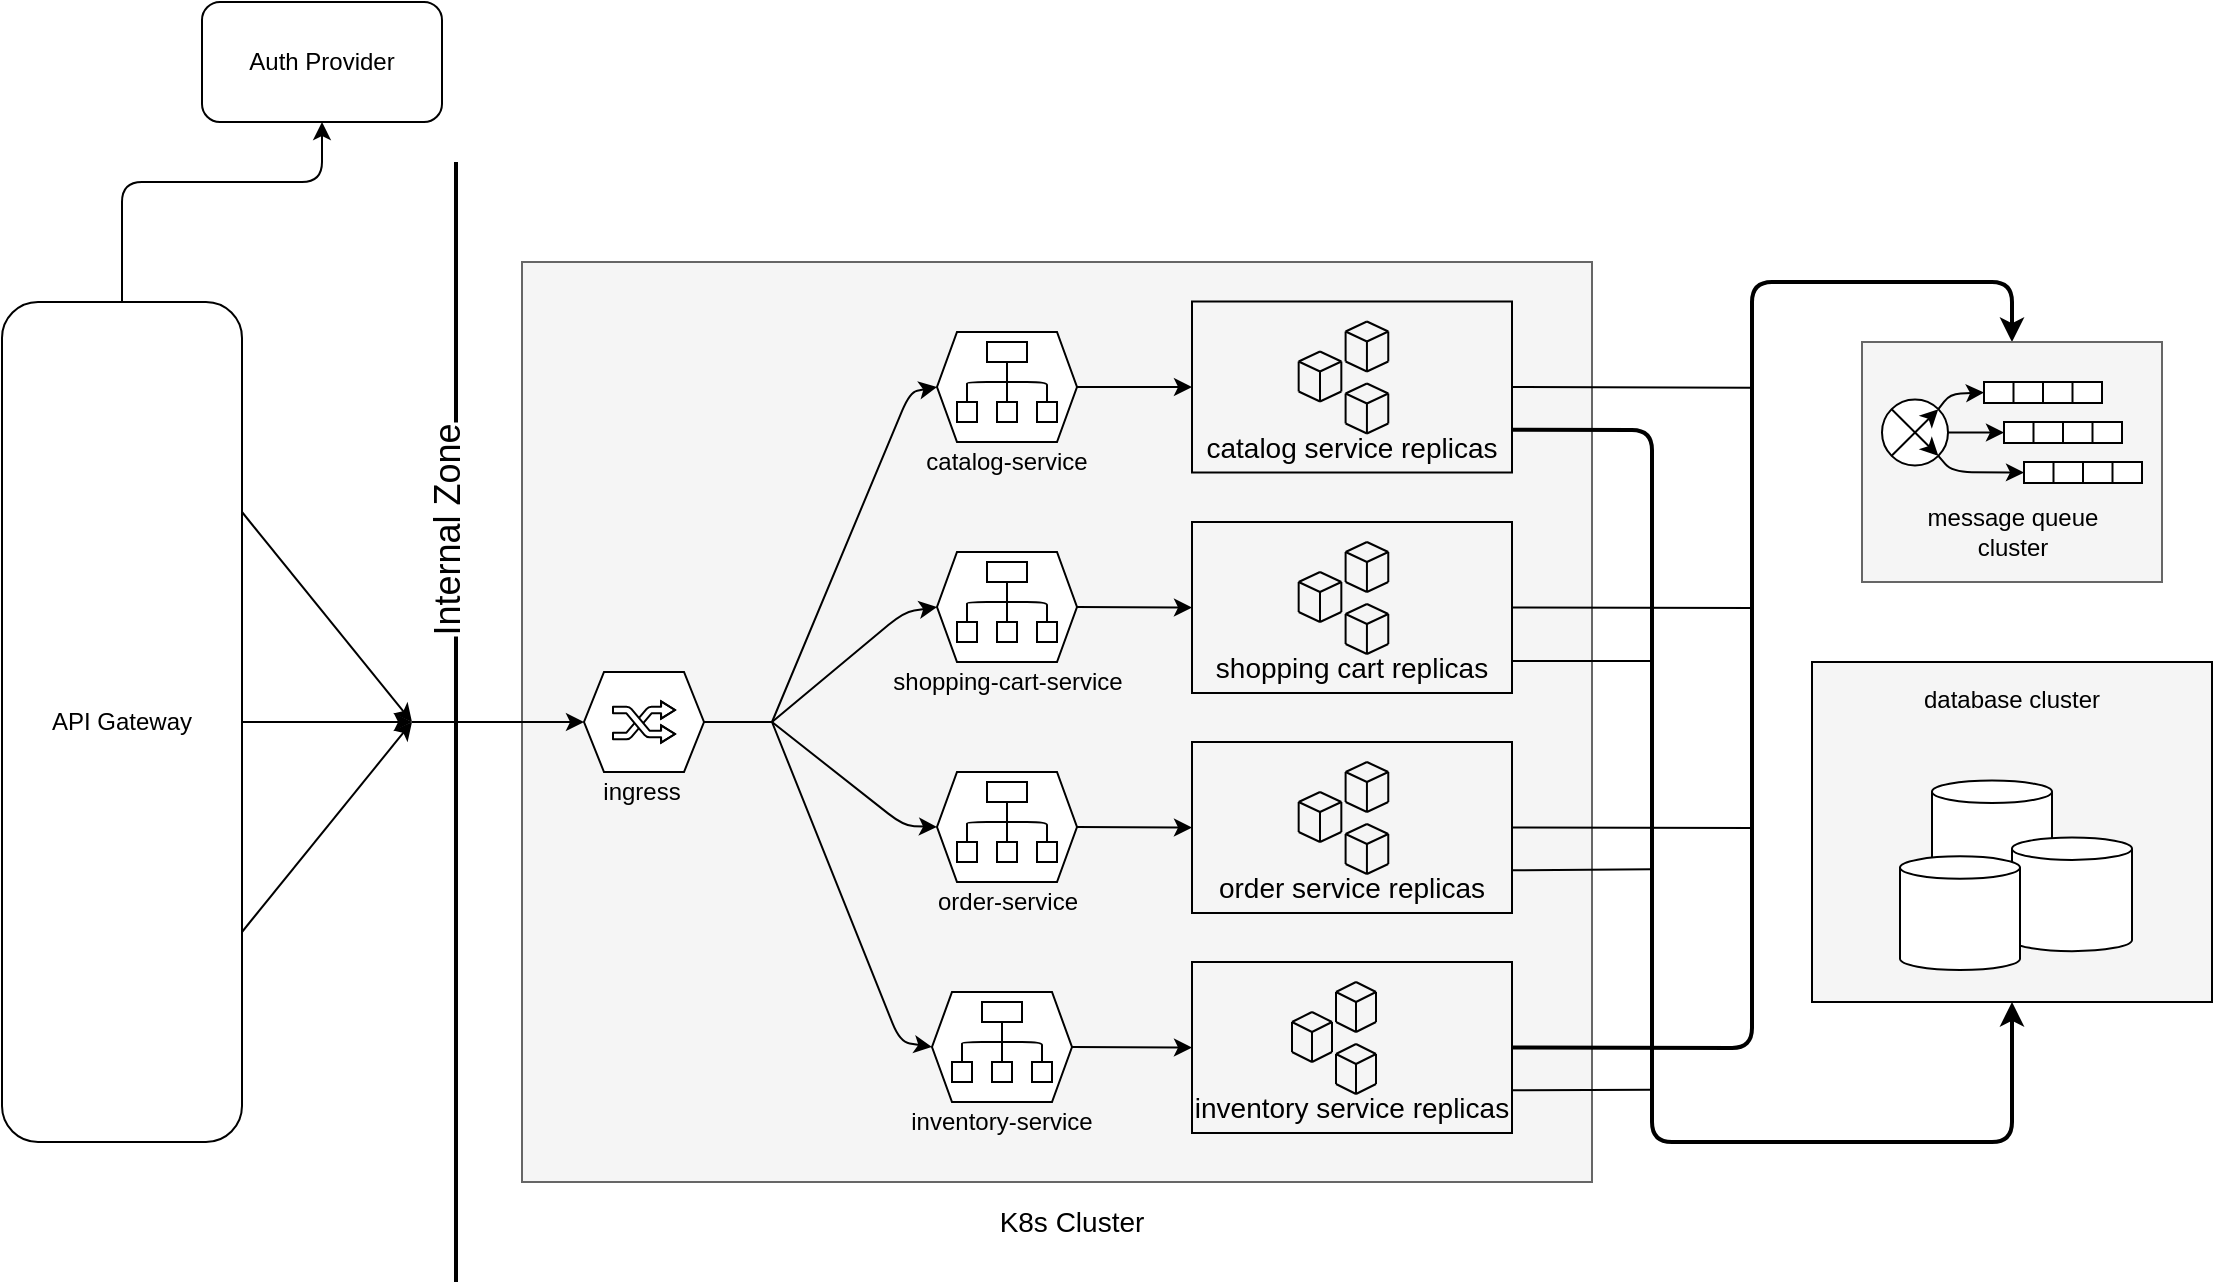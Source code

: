 <mxfile>
    <diagram id="Xnh4wSkNKo7zt2GgQq9Q" name="Page-1">
        <mxGraphModel dx="1174" dy="965" grid="1" gridSize="10" guides="1" tooltips="1" connect="1" arrows="1" fold="1" page="1" pageScale="1" pageWidth="850" pageHeight="1100" math="0" shadow="0">
            <root>
                <mxCell id="0"/>
                <mxCell id="1" parent="0"/>
                <mxCell id="72" value="" style="rounded=0;whiteSpace=wrap;html=1;fillColor=#f5f5f5;strokeColor=#666666;fontColor=#333333;" parent="1" vertex="1">
                    <mxGeometry x="560" y="350" width="535" height="460" as="geometry"/>
                </mxCell>
                <mxCell id="76" value="" style="group" parent="72" vertex="1" connectable="0">
                    <mxGeometry x="30" y="205" width="61" height="65" as="geometry"/>
                </mxCell>
                <mxCell id="70" value="ingress" style="text;html=1;strokeColor=none;fillColor=none;align=center;verticalAlign=middle;whiteSpace=wrap;rounded=0;" parent="76" vertex="1">
                    <mxGeometry y="55" width="60" height="10" as="geometry"/>
                </mxCell>
                <mxCell id="9" value="" style="shape=hexagon;perimeter=hexagonPerimeter2;whiteSpace=wrap;html=1;fixedSize=1;size=10;" parent="76" vertex="1">
                    <mxGeometry x="1" width="60" height="50" as="geometry"/>
                </mxCell>
                <mxCell id="6" value="" style="shape=flexArrow;endArrow=classic;html=1;endWidth=4.341;endSize=1.992;width=3.333;fillColor=default;" parent="76" edge="1">
                    <mxGeometry width="50" height="50" relative="1" as="geometry">
                        <mxPoint x="15" y="32" as="sourcePoint"/>
                        <mxPoint x="47" y="19" as="targetPoint"/>
                        <Array as="points">
                            <mxPoint x="23" y="32"/>
                            <mxPoint x="34" y="19"/>
                        </Array>
                    </mxGeometry>
                </mxCell>
                <mxCell id="8" value="" style="shape=flexArrow;endArrow=classic;html=1;endWidth=4.341;endSize=1.992;width=3.333;fillColor=default;" parent="76" edge="1">
                    <mxGeometry width="50" height="50" relative="1" as="geometry">
                        <mxPoint x="15" y="19" as="sourcePoint"/>
                        <mxPoint x="47" y="31" as="targetPoint"/>
                        <Array as="points">
                            <mxPoint x="23" y="19"/>
                            <mxPoint x="33" y="31"/>
                        </Array>
                    </mxGeometry>
                </mxCell>
                <mxCell id="13" style="edgeStyle=none;html=1;exitX=1;exitY=0.25;exitDx=0;exitDy=0;startArrow=none;startFill=0;fillColor=default;" parent="1" source="2" edge="1">
                    <mxGeometry relative="1" as="geometry">
                        <mxPoint x="505" y="580" as="targetPoint"/>
                    </mxGeometry>
                </mxCell>
                <mxCell id="14" style="edgeStyle=none;html=1;exitX=1;exitY=0.5;exitDx=0;exitDy=0;startArrow=none;startFill=0;fillColor=default;" parent="1" source="2" edge="1">
                    <mxGeometry relative="1" as="geometry">
                        <mxPoint x="505" y="580" as="targetPoint"/>
                    </mxGeometry>
                </mxCell>
                <mxCell id="15" style="edgeStyle=none;html=1;exitX=1;exitY=0.75;exitDx=0;exitDy=0;startArrow=none;startFill=0;fillColor=default;" parent="1" source="2" edge="1">
                    <mxGeometry relative="1" as="geometry">
                        <mxPoint x="505" y="580" as="targetPoint"/>
                    </mxGeometry>
                </mxCell>
                <mxCell id="17" style="edgeStyle=none;html=1;exitX=0.5;exitY=0;exitDx=0;exitDy=0;entryX=0.5;entryY=1;entryDx=0;entryDy=0;startArrow=none;startFill=0;fillColor=default;" parent="1" source="2" target="16" edge="1">
                    <mxGeometry relative="1" as="geometry">
                        <Array as="points">
                            <mxPoint x="360" y="310"/>
                            <mxPoint x="460" y="310"/>
                        </Array>
                    </mxGeometry>
                </mxCell>
                <mxCell id="2" value="API Gateway" style="rounded=1;whiteSpace=wrap;html=1;" parent="1" vertex="1">
                    <mxGeometry x="300" y="370" width="120" height="420" as="geometry"/>
                </mxCell>
                <mxCell id="12" value="" style="endArrow=classic;html=1;fillColor=default;entryX=0;entryY=0.5;entryDx=0;entryDy=0;" parent="1" target="9" edge="1">
                    <mxGeometry width="50" height="50" relative="1" as="geometry">
                        <mxPoint x="505" y="580" as="sourcePoint"/>
                        <mxPoint x="381" y="645" as="targetPoint"/>
                    </mxGeometry>
                </mxCell>
                <mxCell id="16" value="Auth Provider" style="rounded=1;whiteSpace=wrap;html=1;" parent="1" vertex="1">
                    <mxGeometry x="400" y="220" width="120" height="60" as="geometry"/>
                </mxCell>
                <mxCell id="36" value="" style="group" parent="1" vertex="1" connectable="0">
                    <mxGeometry x="760" y="385" width="85" height="70" as="geometry"/>
                </mxCell>
                <mxCell id="35" value="catalog-service" style="text;html=1;strokeColor=none;fillColor=none;align=center;verticalAlign=middle;whiteSpace=wrap;rounded=0;container=0;" parent="36" vertex="1">
                    <mxGeometry y="60" width="85" height="10" as="geometry"/>
                </mxCell>
                <mxCell id="19" value="" style="shape=hexagon;perimeter=hexagonPerimeter2;whiteSpace=wrap;html=1;fixedSize=1;size=10;verticalAlign=top;labelPosition=center;verticalLabelPosition=bottom;align=center;container=0;" parent="36" vertex="1">
                    <mxGeometry x="7.5" width="70" height="55" as="geometry"/>
                </mxCell>
                <mxCell id="18" value="" style="rounded=0;whiteSpace=wrap;html=1;container=0;" parent="36" vertex="1">
                    <mxGeometry x="17.5" y="35" width="10" height="10" as="geometry"/>
                </mxCell>
                <mxCell id="20" value="" style="rounded=0;whiteSpace=wrap;html=1;container=0;" parent="36" vertex="1">
                    <mxGeometry x="37.5" y="35" width="10" height="10" as="geometry"/>
                </mxCell>
                <mxCell id="21" value="" style="rounded=0;whiteSpace=wrap;html=1;container=0;" parent="36" vertex="1">
                    <mxGeometry x="57.5" y="35" width="10" height="10" as="geometry"/>
                </mxCell>
                <mxCell id="27" style="edgeStyle=none;html=1;exitX=0.5;exitY=0;exitDx=0;exitDy=0;startArrow=none;startFill=0;endArrow=none;endFill=0;fillColor=default;entryX=0.5;entryY=0;entryDx=0;entryDy=0;" parent="36" source="18" target="21" edge="1">
                    <mxGeometry relative="1" as="geometry">
                        <mxPoint x="59.5" y="25" as="targetPoint"/>
                        <Array as="points">
                            <mxPoint x="22.5" y="28"/>
                            <mxPoint x="22.5" y="25"/>
                            <mxPoint x="62.5" y="25"/>
                            <mxPoint x="62.5" y="28"/>
                        </Array>
                    </mxGeometry>
                </mxCell>
                <mxCell id="28" style="edgeStyle=none;html=1;exitX=0.5;exitY=1;exitDx=0;exitDy=0;entryX=0.5;entryY=0;entryDx=0;entryDy=0;startArrow=none;startFill=0;endArrow=none;endFill=0;fillColor=default;" parent="36" source="22" target="20" edge="1">
                    <mxGeometry relative="1" as="geometry"/>
                </mxCell>
                <mxCell id="22" value="" style="rounded=0;whiteSpace=wrap;html=1;container=0;" parent="36" vertex="1">
                    <mxGeometry x="32.5" y="5" width="20" height="10" as="geometry"/>
                </mxCell>
                <mxCell id="46" value="" style="group" parent="1" vertex="1" connectable="0">
                    <mxGeometry x="742.5" y="495" width="120" height="70" as="geometry"/>
                </mxCell>
                <mxCell id="38" value="shopping-cart-service" style="text;html=1;strokeColor=none;fillColor=none;align=center;verticalAlign=middle;whiteSpace=wrap;rounded=0;container=0;" parent="46" vertex="1">
                    <mxGeometry y="60" width="120" height="10" as="geometry"/>
                </mxCell>
                <mxCell id="39" value="" style="shape=hexagon;perimeter=hexagonPerimeter2;whiteSpace=wrap;html=1;fixedSize=1;size=10;verticalAlign=top;labelPosition=center;verticalLabelPosition=bottom;align=center;container=0;" parent="46" vertex="1">
                    <mxGeometry x="25" width="70" height="55" as="geometry"/>
                </mxCell>
                <mxCell id="40" value="" style="rounded=0;whiteSpace=wrap;html=1;container=0;" parent="46" vertex="1">
                    <mxGeometry x="35" y="35" width="10" height="10" as="geometry"/>
                </mxCell>
                <mxCell id="41" value="" style="rounded=0;whiteSpace=wrap;html=1;container=0;" parent="46" vertex="1">
                    <mxGeometry x="55" y="35" width="10" height="10" as="geometry"/>
                </mxCell>
                <mxCell id="42" value="" style="rounded=0;whiteSpace=wrap;html=1;container=0;" parent="46" vertex="1">
                    <mxGeometry x="75" y="35" width="10" height="10" as="geometry"/>
                </mxCell>
                <mxCell id="43" style="edgeStyle=none;html=1;exitX=0.5;exitY=0;exitDx=0;exitDy=0;startArrow=none;startFill=0;endArrow=none;endFill=0;fillColor=default;entryX=0.5;entryY=0;entryDx=0;entryDy=0;" parent="46" source="40" target="42" edge="1">
                    <mxGeometry relative="1" as="geometry">
                        <mxPoint x="77" y="25" as="targetPoint"/>
                        <Array as="points">
                            <mxPoint x="40" y="28"/>
                            <mxPoint x="40" y="25"/>
                            <mxPoint x="80" y="25"/>
                            <mxPoint x="80" y="28"/>
                        </Array>
                    </mxGeometry>
                </mxCell>
                <mxCell id="44" style="edgeStyle=none;html=1;exitX=0.5;exitY=1;exitDx=0;exitDy=0;entryX=0.5;entryY=0;entryDx=0;entryDy=0;startArrow=none;startFill=0;endArrow=none;endFill=0;fillColor=default;" parent="46" source="45" target="41" edge="1">
                    <mxGeometry relative="1" as="geometry"/>
                </mxCell>
                <mxCell id="45" value="" style="rounded=0;whiteSpace=wrap;html=1;container=0;" parent="46" vertex="1">
                    <mxGeometry x="50" y="5" width="20" height="10" as="geometry"/>
                </mxCell>
                <mxCell id="47" value="" style="group" parent="1" vertex="1" connectable="0">
                    <mxGeometry x="742.5" y="605" width="120" height="70" as="geometry"/>
                </mxCell>
                <mxCell id="48" value="order-service" style="text;html=1;strokeColor=none;fillColor=none;align=center;verticalAlign=middle;whiteSpace=wrap;rounded=0;container=0;" parent="47" vertex="1">
                    <mxGeometry y="60" width="120" height="10" as="geometry"/>
                </mxCell>
                <mxCell id="49" value="" style="shape=hexagon;perimeter=hexagonPerimeter2;whiteSpace=wrap;html=1;fixedSize=1;size=10;verticalAlign=top;labelPosition=center;verticalLabelPosition=bottom;align=center;container=0;" parent="47" vertex="1">
                    <mxGeometry x="25" width="70" height="55" as="geometry"/>
                </mxCell>
                <mxCell id="50" value="" style="rounded=0;whiteSpace=wrap;html=1;container=0;" parent="47" vertex="1">
                    <mxGeometry x="35" y="35" width="10" height="10" as="geometry"/>
                </mxCell>
                <mxCell id="51" value="" style="rounded=0;whiteSpace=wrap;html=1;container=0;" parent="47" vertex="1">
                    <mxGeometry x="55" y="35" width="10" height="10" as="geometry"/>
                </mxCell>
                <mxCell id="52" value="" style="rounded=0;whiteSpace=wrap;html=1;container=0;" parent="47" vertex="1">
                    <mxGeometry x="75" y="35" width="10" height="10" as="geometry"/>
                </mxCell>
                <mxCell id="53" style="edgeStyle=none;html=1;exitX=0.5;exitY=0;exitDx=0;exitDy=0;startArrow=none;startFill=0;endArrow=none;endFill=0;fillColor=default;entryX=0.5;entryY=0;entryDx=0;entryDy=0;" parent="47" source="50" target="52" edge="1">
                    <mxGeometry relative="1" as="geometry">
                        <mxPoint x="77" y="25" as="targetPoint"/>
                        <Array as="points">
                            <mxPoint x="40" y="28"/>
                            <mxPoint x="40" y="25"/>
                            <mxPoint x="80" y="25"/>
                            <mxPoint x="80" y="28"/>
                        </Array>
                    </mxGeometry>
                </mxCell>
                <mxCell id="54" style="edgeStyle=none;html=1;exitX=0.5;exitY=1;exitDx=0;exitDy=0;entryX=0.5;entryY=0;entryDx=0;entryDy=0;startArrow=none;startFill=0;endArrow=none;endFill=0;fillColor=default;" parent="47" source="55" target="51" edge="1">
                    <mxGeometry relative="1" as="geometry"/>
                </mxCell>
                <mxCell id="55" value="" style="rounded=0;whiteSpace=wrap;html=1;container=0;" parent="47" vertex="1">
                    <mxGeometry x="50" y="5" width="20" height="10" as="geometry"/>
                </mxCell>
                <mxCell id="56" value="" style="group" parent="1" vertex="1" connectable="0">
                    <mxGeometry x="740" y="715" width="120" height="70" as="geometry"/>
                </mxCell>
                <mxCell id="57" value="inventory-service" style="text;html=1;strokeColor=none;fillColor=none;align=center;verticalAlign=middle;whiteSpace=wrap;rounded=0;container=0;" parent="56" vertex="1">
                    <mxGeometry y="60" width="120" height="10" as="geometry"/>
                </mxCell>
                <mxCell id="58" value="" style="shape=hexagon;perimeter=hexagonPerimeter2;whiteSpace=wrap;html=1;fixedSize=1;size=10;verticalAlign=top;labelPosition=center;verticalLabelPosition=bottom;align=center;container=0;" parent="56" vertex="1">
                    <mxGeometry x="25" width="70" height="55" as="geometry"/>
                </mxCell>
                <mxCell id="59" value="" style="rounded=0;whiteSpace=wrap;html=1;container=0;" parent="56" vertex="1">
                    <mxGeometry x="35" y="35" width="10" height="10" as="geometry"/>
                </mxCell>
                <mxCell id="60" value="" style="rounded=0;whiteSpace=wrap;html=1;container=0;" parent="56" vertex="1">
                    <mxGeometry x="55" y="35" width="10" height="10" as="geometry"/>
                </mxCell>
                <mxCell id="61" value="" style="rounded=0;whiteSpace=wrap;html=1;container=0;" parent="56" vertex="1">
                    <mxGeometry x="75" y="35" width="10" height="10" as="geometry"/>
                </mxCell>
                <mxCell id="62" style="edgeStyle=none;html=1;exitX=0.5;exitY=0;exitDx=0;exitDy=0;startArrow=none;startFill=0;endArrow=none;endFill=0;fillColor=default;entryX=0.5;entryY=0;entryDx=0;entryDy=0;" parent="56" source="59" target="61" edge="1">
                    <mxGeometry relative="1" as="geometry">
                        <mxPoint x="77" y="25" as="targetPoint"/>
                        <Array as="points">
                            <mxPoint x="40" y="28"/>
                            <mxPoint x="40" y="25"/>
                            <mxPoint x="80" y="25"/>
                            <mxPoint x="80" y="28"/>
                        </Array>
                    </mxGeometry>
                </mxCell>
                <mxCell id="63" style="edgeStyle=none;html=1;exitX=0.5;exitY=1;exitDx=0;exitDy=0;entryX=0.5;entryY=0;entryDx=0;entryDy=0;startArrow=none;startFill=0;endArrow=none;endFill=0;fillColor=default;" parent="56" source="64" target="60" edge="1">
                    <mxGeometry relative="1" as="geometry"/>
                </mxCell>
                <mxCell id="64" value="" style="rounded=0;whiteSpace=wrap;html=1;container=0;" parent="56" vertex="1">
                    <mxGeometry x="50" y="5" width="20" height="10" as="geometry"/>
                </mxCell>
                <mxCell id="65" style="edgeStyle=none;html=1;exitX=1;exitY=0.5;exitDx=0;exitDy=0;startArrow=none;startFill=0;endArrow=none;endFill=0;fillColor=default;" parent="1" source="9" edge="1">
                    <mxGeometry relative="1" as="geometry">
                        <mxPoint x="685" y="580" as="targetPoint"/>
                    </mxGeometry>
                </mxCell>
                <mxCell id="66" value="" style="endArrow=classic;html=1;fillColor=default;entryX=0;entryY=0.5;entryDx=0;entryDy=0;" parent="1" target="19" edge="1">
                    <mxGeometry width="50" height="50" relative="1" as="geometry">
                        <mxPoint x="685" y="580" as="sourcePoint"/>
                        <mxPoint x="670" y="565" as="targetPoint"/>
                        <Array as="points">
                            <mxPoint x="754" y="415"/>
                        </Array>
                    </mxGeometry>
                </mxCell>
                <mxCell id="67" value="" style="endArrow=classic;html=1;fillColor=default;entryX=0;entryY=0.5;entryDx=0;entryDy=0;" parent="1" target="39" edge="1">
                    <mxGeometry width="50" height="50" relative="1" as="geometry">
                        <mxPoint x="685" y="580" as="sourcePoint"/>
                        <mxPoint x="670" y="565" as="targetPoint"/>
                        <Array as="points">
                            <mxPoint x="751" y="525"/>
                        </Array>
                    </mxGeometry>
                </mxCell>
                <mxCell id="68" value="" style="endArrow=classic;html=1;fillColor=default;entryX=0;entryY=0.5;entryDx=0;entryDy=0;" parent="1" target="49" edge="1">
                    <mxGeometry width="50" height="50" relative="1" as="geometry">
                        <mxPoint x="685" y="580" as="sourcePoint"/>
                        <mxPoint x="670" y="565" as="targetPoint"/>
                        <Array as="points">
                            <mxPoint x="751" y="632"/>
                        </Array>
                    </mxGeometry>
                </mxCell>
                <mxCell id="69" value="" style="endArrow=classic;html=1;fillColor=default;entryX=0;entryY=0.5;entryDx=0;entryDy=0;" parent="1" target="58" edge="1">
                    <mxGeometry width="50" height="50" relative="1" as="geometry">
                        <mxPoint x="685" y="580" as="sourcePoint"/>
                        <mxPoint x="670" y="565" as="targetPoint"/>
                        <Array as="points">
                            <mxPoint x="749" y="740"/>
                        </Array>
                    </mxGeometry>
                </mxCell>
                <mxCell id="73" value="&lt;font style=&quot;font-size: 14px;&quot;&gt;K8s Cluster&lt;/font&gt;" style="text;html=1;strokeColor=none;fillColor=none;align=center;verticalAlign=middle;whiteSpace=wrap;rounded=0;" parent="1" vertex="1">
                    <mxGeometry x="795" y="820" width="80" height="20" as="geometry"/>
                </mxCell>
                <mxCell id="232" value="" style="group" parent="1" vertex="1" connectable="0">
                    <mxGeometry x="895" y="369.75" width="160" height="85.5" as="geometry"/>
                </mxCell>
                <mxCell id="233" value="" style="rounded=0;whiteSpace=wrap;html=1;fontSize=14;fillColor=none;" parent="232" vertex="1">
                    <mxGeometry width="160" height="85.5" as="geometry"/>
                </mxCell>
                <mxCell id="234" value="catalog service replicas" style="text;html=1;strokeColor=none;fillColor=none;align=center;verticalAlign=middle;whiteSpace=wrap;rounded=0;fontSize=14;container=0;" parent="232" vertex="1">
                    <mxGeometry y="66.25" width="160" height="13" as="geometry"/>
                </mxCell>
                <mxCell id="235" value="" style="endArrow=none;html=1;fontSize=14;fillColor=default;" parent="232" edge="1">
                    <mxGeometry width="50" height="50" relative="1" as="geometry">
                        <mxPoint x="87.467" y="20" as="sourcePoint"/>
                        <mxPoint x="98.133" y="15" as="targetPoint"/>
                    </mxGeometry>
                </mxCell>
                <mxCell id="236" value="" style="endArrow=none;html=1;fontSize=14;fillColor=default;" parent="232" edge="1">
                    <mxGeometry width="50" height="50" relative="1" as="geometry">
                        <mxPoint x="87.467" y="20" as="sourcePoint"/>
                        <mxPoint x="76.8" y="15" as="targetPoint"/>
                    </mxGeometry>
                </mxCell>
                <mxCell id="237" value="" style="endArrow=none;html=1;fontSize=14;fillColor=default;" parent="232" edge="1">
                    <mxGeometry width="50" height="50" relative="1" as="geometry">
                        <mxPoint x="87.467" y="10" as="sourcePoint"/>
                        <mxPoint x="76.8" y="15" as="targetPoint"/>
                    </mxGeometry>
                </mxCell>
                <mxCell id="238" value="" style="endArrow=none;html=1;fontSize=14;fillColor=default;" parent="232" edge="1">
                    <mxGeometry width="50" height="50" relative="1" as="geometry">
                        <mxPoint x="98.133" y="15" as="sourcePoint"/>
                        <mxPoint x="87.467" y="10" as="targetPoint"/>
                    </mxGeometry>
                </mxCell>
                <mxCell id="239" value="" style="endArrow=none;html=1;fontSize=14;fillColor=default;" parent="232" edge="1">
                    <mxGeometry width="50" height="50" relative="1" as="geometry">
                        <mxPoint x="76.8" y="30" as="sourcePoint"/>
                        <mxPoint x="76.8" y="15" as="targetPoint"/>
                    </mxGeometry>
                </mxCell>
                <mxCell id="240" value="" style="endArrow=none;html=1;fontSize=14;fillColor=default;" parent="232" edge="1">
                    <mxGeometry width="50" height="50" relative="1" as="geometry">
                        <mxPoint x="98.133" y="30" as="sourcePoint"/>
                        <mxPoint x="98.133" y="15" as="targetPoint"/>
                    </mxGeometry>
                </mxCell>
                <mxCell id="241" value="" style="endArrow=none;html=1;fontSize=14;fillColor=default;" parent="232" edge="1">
                    <mxGeometry width="50" height="50" relative="1" as="geometry">
                        <mxPoint x="87.467" y="35" as="sourcePoint"/>
                        <mxPoint x="76.8" y="30" as="targetPoint"/>
                    </mxGeometry>
                </mxCell>
                <mxCell id="242" value="" style="endArrow=none;html=1;fontSize=14;fillColor=default;" parent="232" edge="1">
                    <mxGeometry width="50" height="50" relative="1" as="geometry">
                        <mxPoint x="87.467" y="35" as="sourcePoint"/>
                        <mxPoint x="98.133" y="30" as="targetPoint"/>
                    </mxGeometry>
                </mxCell>
                <mxCell id="243" value="" style="endArrow=none;html=1;fontSize=14;fillColor=default;" parent="232" edge="1">
                    <mxGeometry width="50" height="50" relative="1" as="geometry">
                        <mxPoint x="87.467" y="35" as="sourcePoint"/>
                        <mxPoint x="87.467" y="20" as="targetPoint"/>
                    </mxGeometry>
                </mxCell>
                <mxCell id="244" value="" style="endArrow=none;html=1;fontSize=14;fillColor=default;" parent="232" edge="1">
                    <mxGeometry width="50" height="50" relative="1" as="geometry">
                        <mxPoint x="64" y="35" as="sourcePoint"/>
                        <mxPoint x="74.667" y="30" as="targetPoint"/>
                    </mxGeometry>
                </mxCell>
                <mxCell id="245" value="" style="endArrow=none;html=1;fontSize=14;fillColor=default;" parent="232" edge="1">
                    <mxGeometry width="50" height="50" relative="1" as="geometry">
                        <mxPoint x="64" y="35" as="sourcePoint"/>
                        <mxPoint x="53.333" y="30" as="targetPoint"/>
                    </mxGeometry>
                </mxCell>
                <mxCell id="246" value="" style="endArrow=none;html=1;fontSize=14;fillColor=default;" parent="232" edge="1">
                    <mxGeometry width="50" height="50" relative="1" as="geometry">
                        <mxPoint x="64" y="25" as="sourcePoint"/>
                        <mxPoint x="53.333" y="30" as="targetPoint"/>
                    </mxGeometry>
                </mxCell>
                <mxCell id="247" value="" style="endArrow=none;html=1;fontSize=14;fillColor=default;" parent="232" edge="1">
                    <mxGeometry width="50" height="50" relative="1" as="geometry">
                        <mxPoint x="74.667" y="30" as="sourcePoint"/>
                        <mxPoint x="64" y="25" as="targetPoint"/>
                    </mxGeometry>
                </mxCell>
                <mxCell id="248" value="" style="endArrow=none;html=1;fontSize=14;fillColor=default;" parent="232" edge="1">
                    <mxGeometry width="50" height="50" relative="1" as="geometry">
                        <mxPoint x="53.333" y="45" as="sourcePoint"/>
                        <mxPoint x="53.333" y="30" as="targetPoint"/>
                    </mxGeometry>
                </mxCell>
                <mxCell id="249" value="" style="endArrow=none;html=1;fontSize=14;fillColor=default;" parent="232" edge="1">
                    <mxGeometry width="50" height="50" relative="1" as="geometry">
                        <mxPoint x="74.667" y="45" as="sourcePoint"/>
                        <mxPoint x="74.667" y="30" as="targetPoint"/>
                    </mxGeometry>
                </mxCell>
                <mxCell id="250" value="" style="endArrow=none;html=1;fontSize=14;fillColor=default;" parent="232" edge="1">
                    <mxGeometry width="50" height="50" relative="1" as="geometry">
                        <mxPoint x="64" y="50" as="sourcePoint"/>
                        <mxPoint x="53.333" y="45" as="targetPoint"/>
                    </mxGeometry>
                </mxCell>
                <mxCell id="251" value="" style="endArrow=none;html=1;fontSize=14;fillColor=default;" parent="232" edge="1">
                    <mxGeometry width="50" height="50" relative="1" as="geometry">
                        <mxPoint x="64" y="50" as="sourcePoint"/>
                        <mxPoint x="74.667" y="45" as="targetPoint"/>
                    </mxGeometry>
                </mxCell>
                <mxCell id="252" value="" style="endArrow=none;html=1;fontSize=14;fillColor=default;" parent="232" edge="1">
                    <mxGeometry width="50" height="50" relative="1" as="geometry">
                        <mxPoint x="64" y="50" as="sourcePoint"/>
                        <mxPoint x="64" y="35" as="targetPoint"/>
                    </mxGeometry>
                </mxCell>
                <mxCell id="253" value="" style="endArrow=none;html=1;fontSize=14;fillColor=default;" parent="232" edge="1">
                    <mxGeometry width="50" height="50" relative="1" as="geometry">
                        <mxPoint x="87.467" y="51" as="sourcePoint"/>
                        <mxPoint x="98.133" y="46" as="targetPoint"/>
                    </mxGeometry>
                </mxCell>
                <mxCell id="254" value="" style="endArrow=none;html=1;fontSize=14;fillColor=default;" parent="232" edge="1">
                    <mxGeometry width="50" height="50" relative="1" as="geometry">
                        <mxPoint x="87.467" y="51" as="sourcePoint"/>
                        <mxPoint x="76.8" y="46" as="targetPoint"/>
                    </mxGeometry>
                </mxCell>
                <mxCell id="255" value="" style="endArrow=none;html=1;fontSize=14;fillColor=default;" parent="232" edge="1">
                    <mxGeometry width="50" height="50" relative="1" as="geometry">
                        <mxPoint x="87.467" y="41" as="sourcePoint"/>
                        <mxPoint x="76.8" y="46" as="targetPoint"/>
                    </mxGeometry>
                </mxCell>
                <mxCell id="256" value="" style="endArrow=none;html=1;fontSize=14;fillColor=default;" parent="232" edge="1">
                    <mxGeometry width="50" height="50" relative="1" as="geometry">
                        <mxPoint x="98.133" y="46" as="sourcePoint"/>
                        <mxPoint x="87.467" y="41" as="targetPoint"/>
                    </mxGeometry>
                </mxCell>
                <mxCell id="257" value="" style="endArrow=none;html=1;fontSize=14;fillColor=default;" parent="232" edge="1">
                    <mxGeometry width="50" height="50" relative="1" as="geometry">
                        <mxPoint x="76.8" y="61" as="sourcePoint"/>
                        <mxPoint x="76.8" y="46" as="targetPoint"/>
                    </mxGeometry>
                </mxCell>
                <mxCell id="258" value="" style="endArrow=none;html=1;fontSize=14;fillColor=default;" parent="232" edge="1">
                    <mxGeometry width="50" height="50" relative="1" as="geometry">
                        <mxPoint x="98.133" y="61" as="sourcePoint"/>
                        <mxPoint x="98.133" y="46" as="targetPoint"/>
                    </mxGeometry>
                </mxCell>
                <mxCell id="259" value="" style="endArrow=none;html=1;fontSize=14;fillColor=default;" parent="232" edge="1">
                    <mxGeometry width="50" height="50" relative="1" as="geometry">
                        <mxPoint x="87.467" y="66" as="sourcePoint"/>
                        <mxPoint x="76.8" y="61" as="targetPoint"/>
                    </mxGeometry>
                </mxCell>
                <mxCell id="260" value="" style="endArrow=none;html=1;fontSize=14;fillColor=default;" parent="232" edge="1">
                    <mxGeometry width="50" height="50" relative="1" as="geometry">
                        <mxPoint x="87.467" y="66" as="sourcePoint"/>
                        <mxPoint x="98.133" y="61" as="targetPoint"/>
                    </mxGeometry>
                </mxCell>
                <mxCell id="261" value="" style="endArrow=none;html=1;fontSize=14;fillColor=default;" parent="232" edge="1">
                    <mxGeometry width="50" height="50" relative="1" as="geometry">
                        <mxPoint x="87.467" y="66" as="sourcePoint"/>
                        <mxPoint x="87.467" y="51" as="targetPoint"/>
                    </mxGeometry>
                </mxCell>
                <mxCell id="262" style="edgeStyle=none;html=1;exitX=1;exitY=0.5;exitDx=0;exitDy=0;entryX=0;entryY=0.5;entryDx=0;entryDy=0;fontSize=14;startArrow=none;startFill=0;endArrow=classic;endFill=1;fillColor=default;" parent="1" source="19" target="233" edge="1">
                    <mxGeometry relative="1" as="geometry"/>
                </mxCell>
                <mxCell id="263" value="" style="group" parent="1" vertex="1" connectable="0">
                    <mxGeometry x="895" y="480" width="160" height="85.5" as="geometry"/>
                </mxCell>
                <mxCell id="264" value="" style="rounded=0;whiteSpace=wrap;html=1;fontSize=14;fillColor=none;" parent="263" vertex="1">
                    <mxGeometry width="160" height="85.5" as="geometry"/>
                </mxCell>
                <mxCell id="265" value="shopping cart replicas" style="text;html=1;strokeColor=none;fillColor=none;align=center;verticalAlign=middle;whiteSpace=wrap;rounded=0;fontSize=14;container=0;" parent="263" vertex="1">
                    <mxGeometry y="66.25" width="160" height="13" as="geometry"/>
                </mxCell>
                <mxCell id="266" value="" style="endArrow=none;html=1;fontSize=14;fillColor=default;" parent="263" edge="1">
                    <mxGeometry width="50" height="50" relative="1" as="geometry">
                        <mxPoint x="87.467" y="20" as="sourcePoint"/>
                        <mxPoint x="98.133" y="15" as="targetPoint"/>
                    </mxGeometry>
                </mxCell>
                <mxCell id="267" value="" style="endArrow=none;html=1;fontSize=14;fillColor=default;" parent="263" edge="1">
                    <mxGeometry width="50" height="50" relative="1" as="geometry">
                        <mxPoint x="87.467" y="20" as="sourcePoint"/>
                        <mxPoint x="76.8" y="15" as="targetPoint"/>
                    </mxGeometry>
                </mxCell>
                <mxCell id="268" value="" style="endArrow=none;html=1;fontSize=14;fillColor=default;" parent="263" edge="1">
                    <mxGeometry width="50" height="50" relative="1" as="geometry">
                        <mxPoint x="87.467" y="10" as="sourcePoint"/>
                        <mxPoint x="76.8" y="15" as="targetPoint"/>
                    </mxGeometry>
                </mxCell>
                <mxCell id="269" value="" style="endArrow=none;html=1;fontSize=14;fillColor=default;" parent="263" edge="1">
                    <mxGeometry width="50" height="50" relative="1" as="geometry">
                        <mxPoint x="98.133" y="15" as="sourcePoint"/>
                        <mxPoint x="87.467" y="10" as="targetPoint"/>
                    </mxGeometry>
                </mxCell>
                <mxCell id="270" value="" style="endArrow=none;html=1;fontSize=14;fillColor=default;" parent="263" edge="1">
                    <mxGeometry width="50" height="50" relative="1" as="geometry">
                        <mxPoint x="76.8" y="30" as="sourcePoint"/>
                        <mxPoint x="76.8" y="15" as="targetPoint"/>
                    </mxGeometry>
                </mxCell>
                <mxCell id="271" value="" style="endArrow=none;html=1;fontSize=14;fillColor=default;" parent="263" edge="1">
                    <mxGeometry width="50" height="50" relative="1" as="geometry">
                        <mxPoint x="98.133" y="30" as="sourcePoint"/>
                        <mxPoint x="98.133" y="15" as="targetPoint"/>
                    </mxGeometry>
                </mxCell>
                <mxCell id="272" value="" style="endArrow=none;html=1;fontSize=14;fillColor=default;" parent="263" edge="1">
                    <mxGeometry width="50" height="50" relative="1" as="geometry">
                        <mxPoint x="87.467" y="35" as="sourcePoint"/>
                        <mxPoint x="76.8" y="30" as="targetPoint"/>
                    </mxGeometry>
                </mxCell>
                <mxCell id="273" value="" style="endArrow=none;html=1;fontSize=14;fillColor=default;" parent="263" edge="1">
                    <mxGeometry width="50" height="50" relative="1" as="geometry">
                        <mxPoint x="87.467" y="35" as="sourcePoint"/>
                        <mxPoint x="98.133" y="30" as="targetPoint"/>
                    </mxGeometry>
                </mxCell>
                <mxCell id="274" value="" style="endArrow=none;html=1;fontSize=14;fillColor=default;" parent="263" edge="1">
                    <mxGeometry width="50" height="50" relative="1" as="geometry">
                        <mxPoint x="87.467" y="35" as="sourcePoint"/>
                        <mxPoint x="87.467" y="20" as="targetPoint"/>
                    </mxGeometry>
                </mxCell>
                <mxCell id="275" value="" style="endArrow=none;html=1;fontSize=14;fillColor=default;" parent="263" edge="1">
                    <mxGeometry width="50" height="50" relative="1" as="geometry">
                        <mxPoint x="64" y="35" as="sourcePoint"/>
                        <mxPoint x="74.667" y="30" as="targetPoint"/>
                    </mxGeometry>
                </mxCell>
                <mxCell id="276" value="" style="endArrow=none;html=1;fontSize=14;fillColor=default;" parent="263" edge="1">
                    <mxGeometry width="50" height="50" relative="1" as="geometry">
                        <mxPoint x="64" y="35" as="sourcePoint"/>
                        <mxPoint x="53.333" y="30" as="targetPoint"/>
                    </mxGeometry>
                </mxCell>
                <mxCell id="277" value="" style="endArrow=none;html=1;fontSize=14;fillColor=default;" parent="263" edge="1">
                    <mxGeometry width="50" height="50" relative="1" as="geometry">
                        <mxPoint x="64" y="25" as="sourcePoint"/>
                        <mxPoint x="53.333" y="30" as="targetPoint"/>
                    </mxGeometry>
                </mxCell>
                <mxCell id="278" value="" style="endArrow=none;html=1;fontSize=14;fillColor=default;" parent="263" edge="1">
                    <mxGeometry width="50" height="50" relative="1" as="geometry">
                        <mxPoint x="74.667" y="30" as="sourcePoint"/>
                        <mxPoint x="64" y="25" as="targetPoint"/>
                    </mxGeometry>
                </mxCell>
                <mxCell id="279" value="" style="endArrow=none;html=1;fontSize=14;fillColor=default;" parent="263" edge="1">
                    <mxGeometry width="50" height="50" relative="1" as="geometry">
                        <mxPoint x="53.333" y="45" as="sourcePoint"/>
                        <mxPoint x="53.333" y="30" as="targetPoint"/>
                    </mxGeometry>
                </mxCell>
                <mxCell id="280" value="" style="endArrow=none;html=1;fontSize=14;fillColor=default;" parent="263" edge="1">
                    <mxGeometry width="50" height="50" relative="1" as="geometry">
                        <mxPoint x="74.667" y="45" as="sourcePoint"/>
                        <mxPoint x="74.667" y="30" as="targetPoint"/>
                    </mxGeometry>
                </mxCell>
                <mxCell id="281" value="" style="endArrow=none;html=1;fontSize=14;fillColor=default;" parent="263" edge="1">
                    <mxGeometry width="50" height="50" relative="1" as="geometry">
                        <mxPoint x="64" y="50" as="sourcePoint"/>
                        <mxPoint x="53.333" y="45" as="targetPoint"/>
                    </mxGeometry>
                </mxCell>
                <mxCell id="282" value="" style="endArrow=none;html=1;fontSize=14;fillColor=default;" parent="263" edge="1">
                    <mxGeometry width="50" height="50" relative="1" as="geometry">
                        <mxPoint x="64" y="50" as="sourcePoint"/>
                        <mxPoint x="74.667" y="45" as="targetPoint"/>
                    </mxGeometry>
                </mxCell>
                <mxCell id="283" value="" style="endArrow=none;html=1;fontSize=14;fillColor=default;" parent="263" edge="1">
                    <mxGeometry width="50" height="50" relative="1" as="geometry">
                        <mxPoint x="64" y="50" as="sourcePoint"/>
                        <mxPoint x="64" y="35" as="targetPoint"/>
                    </mxGeometry>
                </mxCell>
                <mxCell id="284" value="" style="endArrow=none;html=1;fontSize=14;fillColor=default;" parent="263" edge="1">
                    <mxGeometry width="50" height="50" relative="1" as="geometry">
                        <mxPoint x="87.467" y="51" as="sourcePoint"/>
                        <mxPoint x="98.133" y="46" as="targetPoint"/>
                    </mxGeometry>
                </mxCell>
                <mxCell id="285" value="" style="endArrow=none;html=1;fontSize=14;fillColor=default;" parent="263" edge="1">
                    <mxGeometry width="50" height="50" relative="1" as="geometry">
                        <mxPoint x="87.467" y="51" as="sourcePoint"/>
                        <mxPoint x="76.8" y="46" as="targetPoint"/>
                    </mxGeometry>
                </mxCell>
                <mxCell id="286" value="" style="endArrow=none;html=1;fontSize=14;fillColor=default;" parent="263" edge="1">
                    <mxGeometry width="50" height="50" relative="1" as="geometry">
                        <mxPoint x="87.467" y="41" as="sourcePoint"/>
                        <mxPoint x="76.8" y="46" as="targetPoint"/>
                    </mxGeometry>
                </mxCell>
                <mxCell id="287" value="" style="endArrow=none;html=1;fontSize=14;fillColor=default;" parent="263" edge="1">
                    <mxGeometry width="50" height="50" relative="1" as="geometry">
                        <mxPoint x="98.133" y="46" as="sourcePoint"/>
                        <mxPoint x="87.467" y="41" as="targetPoint"/>
                    </mxGeometry>
                </mxCell>
                <mxCell id="288" value="" style="endArrow=none;html=1;fontSize=14;fillColor=default;" parent="263" edge="1">
                    <mxGeometry width="50" height="50" relative="1" as="geometry">
                        <mxPoint x="76.8" y="61" as="sourcePoint"/>
                        <mxPoint x="76.8" y="46" as="targetPoint"/>
                    </mxGeometry>
                </mxCell>
                <mxCell id="289" value="" style="endArrow=none;html=1;fontSize=14;fillColor=default;" parent="263" edge="1">
                    <mxGeometry width="50" height="50" relative="1" as="geometry">
                        <mxPoint x="98.133" y="61" as="sourcePoint"/>
                        <mxPoint x="98.133" y="46" as="targetPoint"/>
                    </mxGeometry>
                </mxCell>
                <mxCell id="290" value="" style="endArrow=none;html=1;fontSize=14;fillColor=default;" parent="263" edge="1">
                    <mxGeometry width="50" height="50" relative="1" as="geometry">
                        <mxPoint x="87.467" y="66" as="sourcePoint"/>
                        <mxPoint x="76.8" y="61" as="targetPoint"/>
                    </mxGeometry>
                </mxCell>
                <mxCell id="291" value="" style="endArrow=none;html=1;fontSize=14;fillColor=default;" parent="263" edge="1">
                    <mxGeometry width="50" height="50" relative="1" as="geometry">
                        <mxPoint x="87.467" y="66" as="sourcePoint"/>
                        <mxPoint x="98.133" y="61" as="targetPoint"/>
                    </mxGeometry>
                </mxCell>
                <mxCell id="292" value="" style="endArrow=none;html=1;fontSize=14;fillColor=default;" parent="263" edge="1">
                    <mxGeometry width="50" height="50" relative="1" as="geometry">
                        <mxPoint x="87.467" y="66" as="sourcePoint"/>
                        <mxPoint x="87.467" y="51" as="targetPoint"/>
                    </mxGeometry>
                </mxCell>
                <mxCell id="293" style="edgeStyle=none;html=1;exitX=1;exitY=0.5;exitDx=0;exitDy=0;entryX=0;entryY=0.5;entryDx=0;entryDy=0;fontSize=14;startArrow=none;startFill=0;endArrow=classic;endFill=1;fillColor=default;" parent="1" source="39" target="264" edge="1">
                    <mxGeometry relative="1" as="geometry"/>
                </mxCell>
                <mxCell id="294" value="" style="group" parent="1" vertex="1" connectable="0">
                    <mxGeometry x="895" y="590" width="160" height="85.5" as="geometry"/>
                </mxCell>
                <mxCell id="295" value="" style="rounded=0;whiteSpace=wrap;html=1;fontSize=14;fillColor=none;" parent="294" vertex="1">
                    <mxGeometry width="160" height="85.5" as="geometry"/>
                </mxCell>
                <mxCell id="296" value="order service replicas" style="text;html=1;strokeColor=none;fillColor=none;align=center;verticalAlign=middle;whiteSpace=wrap;rounded=0;fontSize=14;container=0;" parent="294" vertex="1">
                    <mxGeometry y="66.25" width="160" height="13" as="geometry"/>
                </mxCell>
                <mxCell id="297" value="" style="endArrow=none;html=1;fontSize=14;fillColor=default;" parent="294" edge="1">
                    <mxGeometry width="50" height="50" relative="1" as="geometry">
                        <mxPoint x="87.467" y="20" as="sourcePoint"/>
                        <mxPoint x="98.133" y="15" as="targetPoint"/>
                    </mxGeometry>
                </mxCell>
                <mxCell id="298" value="" style="endArrow=none;html=1;fontSize=14;fillColor=default;" parent="294" edge="1">
                    <mxGeometry width="50" height="50" relative="1" as="geometry">
                        <mxPoint x="87.467" y="20" as="sourcePoint"/>
                        <mxPoint x="76.8" y="15" as="targetPoint"/>
                    </mxGeometry>
                </mxCell>
                <mxCell id="299" value="" style="endArrow=none;html=1;fontSize=14;fillColor=default;" parent="294" edge="1">
                    <mxGeometry width="50" height="50" relative="1" as="geometry">
                        <mxPoint x="87.467" y="10" as="sourcePoint"/>
                        <mxPoint x="76.8" y="15" as="targetPoint"/>
                    </mxGeometry>
                </mxCell>
                <mxCell id="300" value="" style="endArrow=none;html=1;fontSize=14;fillColor=default;" parent="294" edge="1">
                    <mxGeometry width="50" height="50" relative="1" as="geometry">
                        <mxPoint x="98.133" y="15" as="sourcePoint"/>
                        <mxPoint x="87.467" y="10" as="targetPoint"/>
                    </mxGeometry>
                </mxCell>
                <mxCell id="301" value="" style="endArrow=none;html=1;fontSize=14;fillColor=default;" parent="294" edge="1">
                    <mxGeometry width="50" height="50" relative="1" as="geometry">
                        <mxPoint x="76.8" y="30" as="sourcePoint"/>
                        <mxPoint x="76.8" y="15" as="targetPoint"/>
                    </mxGeometry>
                </mxCell>
                <mxCell id="302" value="" style="endArrow=none;html=1;fontSize=14;fillColor=default;" parent="294" edge="1">
                    <mxGeometry width="50" height="50" relative="1" as="geometry">
                        <mxPoint x="98.133" y="30" as="sourcePoint"/>
                        <mxPoint x="98.133" y="15" as="targetPoint"/>
                    </mxGeometry>
                </mxCell>
                <mxCell id="303" value="" style="endArrow=none;html=1;fontSize=14;fillColor=default;" parent="294" edge="1">
                    <mxGeometry width="50" height="50" relative="1" as="geometry">
                        <mxPoint x="87.467" y="35" as="sourcePoint"/>
                        <mxPoint x="76.8" y="30" as="targetPoint"/>
                    </mxGeometry>
                </mxCell>
                <mxCell id="304" value="" style="endArrow=none;html=1;fontSize=14;fillColor=default;" parent="294" edge="1">
                    <mxGeometry width="50" height="50" relative="1" as="geometry">
                        <mxPoint x="87.467" y="35" as="sourcePoint"/>
                        <mxPoint x="98.133" y="30" as="targetPoint"/>
                    </mxGeometry>
                </mxCell>
                <mxCell id="305" value="" style="endArrow=none;html=1;fontSize=14;fillColor=default;" parent="294" edge="1">
                    <mxGeometry width="50" height="50" relative="1" as="geometry">
                        <mxPoint x="87.467" y="35" as="sourcePoint"/>
                        <mxPoint x="87.467" y="20" as="targetPoint"/>
                    </mxGeometry>
                </mxCell>
                <mxCell id="306" value="" style="endArrow=none;html=1;fontSize=14;fillColor=default;" parent="294" edge="1">
                    <mxGeometry width="50" height="50" relative="1" as="geometry">
                        <mxPoint x="64" y="35" as="sourcePoint"/>
                        <mxPoint x="74.667" y="30" as="targetPoint"/>
                    </mxGeometry>
                </mxCell>
                <mxCell id="307" value="" style="endArrow=none;html=1;fontSize=14;fillColor=default;" parent="294" edge="1">
                    <mxGeometry width="50" height="50" relative="1" as="geometry">
                        <mxPoint x="64" y="35" as="sourcePoint"/>
                        <mxPoint x="53.333" y="30" as="targetPoint"/>
                    </mxGeometry>
                </mxCell>
                <mxCell id="308" value="" style="endArrow=none;html=1;fontSize=14;fillColor=default;" parent="294" edge="1">
                    <mxGeometry width="50" height="50" relative="1" as="geometry">
                        <mxPoint x="64" y="25" as="sourcePoint"/>
                        <mxPoint x="53.333" y="30" as="targetPoint"/>
                    </mxGeometry>
                </mxCell>
                <mxCell id="309" value="" style="endArrow=none;html=1;fontSize=14;fillColor=default;" parent="294" edge="1">
                    <mxGeometry width="50" height="50" relative="1" as="geometry">
                        <mxPoint x="74.667" y="30" as="sourcePoint"/>
                        <mxPoint x="64" y="25" as="targetPoint"/>
                    </mxGeometry>
                </mxCell>
                <mxCell id="310" value="" style="endArrow=none;html=1;fontSize=14;fillColor=default;" parent="294" edge="1">
                    <mxGeometry width="50" height="50" relative="1" as="geometry">
                        <mxPoint x="53.333" y="45" as="sourcePoint"/>
                        <mxPoint x="53.333" y="30" as="targetPoint"/>
                    </mxGeometry>
                </mxCell>
                <mxCell id="311" value="" style="endArrow=none;html=1;fontSize=14;fillColor=default;" parent="294" edge="1">
                    <mxGeometry width="50" height="50" relative="1" as="geometry">
                        <mxPoint x="74.667" y="45" as="sourcePoint"/>
                        <mxPoint x="74.667" y="30" as="targetPoint"/>
                    </mxGeometry>
                </mxCell>
                <mxCell id="312" value="" style="endArrow=none;html=1;fontSize=14;fillColor=default;" parent="294" edge="1">
                    <mxGeometry width="50" height="50" relative="1" as="geometry">
                        <mxPoint x="64" y="50" as="sourcePoint"/>
                        <mxPoint x="53.333" y="45" as="targetPoint"/>
                    </mxGeometry>
                </mxCell>
                <mxCell id="313" value="" style="endArrow=none;html=1;fontSize=14;fillColor=default;" parent="294" edge="1">
                    <mxGeometry width="50" height="50" relative="1" as="geometry">
                        <mxPoint x="64" y="50" as="sourcePoint"/>
                        <mxPoint x="74.667" y="45" as="targetPoint"/>
                    </mxGeometry>
                </mxCell>
                <mxCell id="314" value="" style="endArrow=none;html=1;fontSize=14;fillColor=default;" parent="294" edge="1">
                    <mxGeometry width="50" height="50" relative="1" as="geometry">
                        <mxPoint x="64" y="50" as="sourcePoint"/>
                        <mxPoint x="64" y="35" as="targetPoint"/>
                    </mxGeometry>
                </mxCell>
                <mxCell id="315" value="" style="endArrow=none;html=1;fontSize=14;fillColor=default;" parent="294" edge="1">
                    <mxGeometry width="50" height="50" relative="1" as="geometry">
                        <mxPoint x="87.467" y="51" as="sourcePoint"/>
                        <mxPoint x="98.133" y="46" as="targetPoint"/>
                    </mxGeometry>
                </mxCell>
                <mxCell id="316" value="" style="endArrow=none;html=1;fontSize=14;fillColor=default;" parent="294" edge="1">
                    <mxGeometry width="50" height="50" relative="1" as="geometry">
                        <mxPoint x="87.467" y="51" as="sourcePoint"/>
                        <mxPoint x="76.8" y="46" as="targetPoint"/>
                    </mxGeometry>
                </mxCell>
                <mxCell id="317" value="" style="endArrow=none;html=1;fontSize=14;fillColor=default;" parent="294" edge="1">
                    <mxGeometry width="50" height="50" relative="1" as="geometry">
                        <mxPoint x="87.467" y="41" as="sourcePoint"/>
                        <mxPoint x="76.8" y="46" as="targetPoint"/>
                    </mxGeometry>
                </mxCell>
                <mxCell id="318" value="" style="endArrow=none;html=1;fontSize=14;fillColor=default;" parent="294" edge="1">
                    <mxGeometry width="50" height="50" relative="1" as="geometry">
                        <mxPoint x="98.133" y="46" as="sourcePoint"/>
                        <mxPoint x="87.467" y="41" as="targetPoint"/>
                    </mxGeometry>
                </mxCell>
                <mxCell id="319" value="" style="endArrow=none;html=1;fontSize=14;fillColor=default;" parent="294" edge="1">
                    <mxGeometry width="50" height="50" relative="1" as="geometry">
                        <mxPoint x="76.8" y="61" as="sourcePoint"/>
                        <mxPoint x="76.8" y="46" as="targetPoint"/>
                    </mxGeometry>
                </mxCell>
                <mxCell id="320" value="" style="endArrow=none;html=1;fontSize=14;fillColor=default;" parent="294" edge="1">
                    <mxGeometry width="50" height="50" relative="1" as="geometry">
                        <mxPoint x="98.133" y="61" as="sourcePoint"/>
                        <mxPoint x="98.133" y="46" as="targetPoint"/>
                    </mxGeometry>
                </mxCell>
                <mxCell id="321" value="" style="endArrow=none;html=1;fontSize=14;fillColor=default;" parent="294" edge="1">
                    <mxGeometry width="50" height="50" relative="1" as="geometry">
                        <mxPoint x="87.467" y="66" as="sourcePoint"/>
                        <mxPoint x="76.8" y="61" as="targetPoint"/>
                    </mxGeometry>
                </mxCell>
                <mxCell id="322" value="" style="endArrow=none;html=1;fontSize=14;fillColor=default;" parent="294" edge="1">
                    <mxGeometry width="50" height="50" relative="1" as="geometry">
                        <mxPoint x="87.467" y="66" as="sourcePoint"/>
                        <mxPoint x="98.133" y="61" as="targetPoint"/>
                    </mxGeometry>
                </mxCell>
                <mxCell id="323" value="" style="endArrow=none;html=1;fontSize=14;fillColor=default;" parent="294" edge="1">
                    <mxGeometry width="50" height="50" relative="1" as="geometry">
                        <mxPoint x="87.467" y="66" as="sourcePoint"/>
                        <mxPoint x="87.467" y="51" as="targetPoint"/>
                    </mxGeometry>
                </mxCell>
                <mxCell id="325" style="edgeStyle=none;html=1;exitX=1;exitY=0.5;exitDx=0;exitDy=0;entryX=0;entryY=0.5;entryDx=0;entryDy=0;fontSize=14;startArrow=none;startFill=0;endArrow=classic;endFill=1;fillColor=default;" parent="1" source="49" target="295" edge="1">
                    <mxGeometry relative="1" as="geometry"/>
                </mxCell>
                <mxCell id="326" value="" style="group" parent="1" vertex="1" connectable="0">
                    <mxGeometry x="895" y="700" width="160" height="85.5" as="geometry"/>
                </mxCell>
                <mxCell id="327" value="" style="rounded=0;whiteSpace=wrap;html=1;fontSize=14;fillColor=none;" parent="326" vertex="1">
                    <mxGeometry width="160" height="85.5" as="geometry"/>
                </mxCell>
                <mxCell id="328" value="inventory service replicas" style="text;html=1;strokeColor=none;fillColor=none;align=center;verticalAlign=middle;whiteSpace=wrap;rounded=0;fontSize=14;container=0;" parent="326" vertex="1">
                    <mxGeometry y="66.25" width="160" height="13" as="geometry"/>
                </mxCell>
                <mxCell id="329" value="" style="endArrow=none;html=1;fontSize=14;fillColor=default;" parent="326" edge="1">
                    <mxGeometry width="50" height="50" relative="1" as="geometry">
                        <mxPoint x="82" y="20" as="sourcePoint"/>
                        <mxPoint x="92" y="15" as="targetPoint"/>
                    </mxGeometry>
                </mxCell>
                <mxCell id="330" value="" style="endArrow=none;html=1;fontSize=14;fillColor=default;" parent="326" edge="1">
                    <mxGeometry width="50" height="50" relative="1" as="geometry">
                        <mxPoint x="82" y="20" as="sourcePoint"/>
                        <mxPoint x="72" y="15" as="targetPoint"/>
                    </mxGeometry>
                </mxCell>
                <mxCell id="331" value="" style="endArrow=none;html=1;fontSize=14;fillColor=default;" parent="326" edge="1">
                    <mxGeometry width="50" height="50" relative="1" as="geometry">
                        <mxPoint x="82" y="10" as="sourcePoint"/>
                        <mxPoint x="72" y="15" as="targetPoint"/>
                    </mxGeometry>
                </mxCell>
                <mxCell id="332" value="" style="endArrow=none;html=1;fontSize=14;fillColor=default;" parent="326" edge="1">
                    <mxGeometry width="50" height="50" relative="1" as="geometry">
                        <mxPoint x="92" y="15" as="sourcePoint"/>
                        <mxPoint x="82" y="10" as="targetPoint"/>
                    </mxGeometry>
                </mxCell>
                <mxCell id="333" value="" style="endArrow=none;html=1;fontSize=14;fillColor=default;" parent="326" edge="1">
                    <mxGeometry width="50" height="50" relative="1" as="geometry">
                        <mxPoint x="72" y="30" as="sourcePoint"/>
                        <mxPoint x="72" y="15" as="targetPoint"/>
                    </mxGeometry>
                </mxCell>
                <mxCell id="334" value="" style="endArrow=none;html=1;fontSize=14;fillColor=default;" parent="326" edge="1">
                    <mxGeometry width="50" height="50" relative="1" as="geometry">
                        <mxPoint x="92" y="30" as="sourcePoint"/>
                        <mxPoint x="92" y="15" as="targetPoint"/>
                    </mxGeometry>
                </mxCell>
                <mxCell id="335" value="" style="endArrow=none;html=1;fontSize=14;fillColor=default;" parent="326" edge="1">
                    <mxGeometry width="50" height="50" relative="1" as="geometry">
                        <mxPoint x="82" y="35" as="sourcePoint"/>
                        <mxPoint x="72" y="30" as="targetPoint"/>
                    </mxGeometry>
                </mxCell>
                <mxCell id="336" value="" style="endArrow=none;html=1;fontSize=14;fillColor=default;" parent="326" edge="1">
                    <mxGeometry width="50" height="50" relative="1" as="geometry">
                        <mxPoint x="82" y="35" as="sourcePoint"/>
                        <mxPoint x="92" y="30" as="targetPoint"/>
                    </mxGeometry>
                </mxCell>
                <mxCell id="337" value="" style="endArrow=none;html=1;fontSize=14;fillColor=default;" parent="326" edge="1">
                    <mxGeometry width="50" height="50" relative="1" as="geometry">
                        <mxPoint x="82" y="35" as="sourcePoint"/>
                        <mxPoint x="82" y="20" as="targetPoint"/>
                    </mxGeometry>
                </mxCell>
                <mxCell id="338" value="" style="endArrow=none;html=1;fontSize=14;fillColor=default;" parent="326" edge="1">
                    <mxGeometry width="50" height="50" relative="1" as="geometry">
                        <mxPoint x="60" y="35" as="sourcePoint"/>
                        <mxPoint x="70" y="30" as="targetPoint"/>
                    </mxGeometry>
                </mxCell>
                <mxCell id="339" value="" style="endArrow=none;html=1;fontSize=14;fillColor=default;" parent="326" edge="1">
                    <mxGeometry width="50" height="50" relative="1" as="geometry">
                        <mxPoint x="60" y="35" as="sourcePoint"/>
                        <mxPoint x="50" y="30" as="targetPoint"/>
                    </mxGeometry>
                </mxCell>
                <mxCell id="340" value="" style="endArrow=none;html=1;fontSize=14;fillColor=default;" parent="326" edge="1">
                    <mxGeometry width="50" height="50" relative="1" as="geometry">
                        <mxPoint x="60" y="25" as="sourcePoint"/>
                        <mxPoint x="50" y="30" as="targetPoint"/>
                    </mxGeometry>
                </mxCell>
                <mxCell id="341" value="" style="endArrow=none;html=1;fontSize=14;fillColor=default;" parent="326" edge="1">
                    <mxGeometry width="50" height="50" relative="1" as="geometry">
                        <mxPoint x="70" y="30" as="sourcePoint"/>
                        <mxPoint x="60" y="25" as="targetPoint"/>
                    </mxGeometry>
                </mxCell>
                <mxCell id="342" value="" style="endArrow=none;html=1;fontSize=14;fillColor=default;" parent="326" edge="1">
                    <mxGeometry width="50" height="50" relative="1" as="geometry">
                        <mxPoint x="50" y="45" as="sourcePoint"/>
                        <mxPoint x="50" y="30" as="targetPoint"/>
                    </mxGeometry>
                </mxCell>
                <mxCell id="343" value="" style="endArrow=none;html=1;fontSize=14;fillColor=default;" parent="326" edge="1">
                    <mxGeometry width="50" height="50" relative="1" as="geometry">
                        <mxPoint x="70" y="45" as="sourcePoint"/>
                        <mxPoint x="70" y="30" as="targetPoint"/>
                    </mxGeometry>
                </mxCell>
                <mxCell id="344" value="" style="endArrow=none;html=1;fontSize=14;fillColor=default;" parent="326" edge="1">
                    <mxGeometry width="50" height="50" relative="1" as="geometry">
                        <mxPoint x="60" y="50" as="sourcePoint"/>
                        <mxPoint x="50" y="45" as="targetPoint"/>
                    </mxGeometry>
                </mxCell>
                <mxCell id="345" value="" style="endArrow=none;html=1;fontSize=14;fillColor=default;" parent="326" edge="1">
                    <mxGeometry width="50" height="50" relative="1" as="geometry">
                        <mxPoint x="60" y="50" as="sourcePoint"/>
                        <mxPoint x="70" y="45" as="targetPoint"/>
                    </mxGeometry>
                </mxCell>
                <mxCell id="346" value="" style="endArrow=none;html=1;fontSize=14;fillColor=default;" parent="326" edge="1">
                    <mxGeometry width="50" height="50" relative="1" as="geometry">
                        <mxPoint x="60" y="50" as="sourcePoint"/>
                        <mxPoint x="60" y="35" as="targetPoint"/>
                    </mxGeometry>
                </mxCell>
                <mxCell id="347" value="" style="endArrow=none;html=1;fontSize=14;fillColor=default;" parent="326" edge="1">
                    <mxGeometry width="50" height="50" relative="1" as="geometry">
                        <mxPoint x="82" y="51" as="sourcePoint"/>
                        <mxPoint x="92" y="46" as="targetPoint"/>
                    </mxGeometry>
                </mxCell>
                <mxCell id="348" value="" style="endArrow=none;html=1;fontSize=14;fillColor=default;" parent="326" edge="1">
                    <mxGeometry width="50" height="50" relative="1" as="geometry">
                        <mxPoint x="82" y="51" as="sourcePoint"/>
                        <mxPoint x="72" y="46" as="targetPoint"/>
                    </mxGeometry>
                </mxCell>
                <mxCell id="349" value="" style="endArrow=none;html=1;fontSize=14;fillColor=default;" parent="326" edge="1">
                    <mxGeometry width="50" height="50" relative="1" as="geometry">
                        <mxPoint x="82" y="41" as="sourcePoint"/>
                        <mxPoint x="72" y="46" as="targetPoint"/>
                    </mxGeometry>
                </mxCell>
                <mxCell id="350" value="" style="endArrow=none;html=1;fontSize=14;fillColor=default;" parent="326" edge="1">
                    <mxGeometry width="50" height="50" relative="1" as="geometry">
                        <mxPoint x="92" y="46" as="sourcePoint"/>
                        <mxPoint x="82" y="41" as="targetPoint"/>
                    </mxGeometry>
                </mxCell>
                <mxCell id="351" value="" style="endArrow=none;html=1;fontSize=14;fillColor=default;" parent="326" edge="1">
                    <mxGeometry width="50" height="50" relative="1" as="geometry">
                        <mxPoint x="72" y="61" as="sourcePoint"/>
                        <mxPoint x="72" y="46" as="targetPoint"/>
                    </mxGeometry>
                </mxCell>
                <mxCell id="352" value="" style="endArrow=none;html=1;fontSize=14;fillColor=default;" parent="326" edge="1">
                    <mxGeometry width="50" height="50" relative="1" as="geometry">
                        <mxPoint x="92" y="61" as="sourcePoint"/>
                        <mxPoint x="92" y="46" as="targetPoint"/>
                    </mxGeometry>
                </mxCell>
                <mxCell id="353" value="" style="endArrow=none;html=1;fontSize=14;fillColor=default;" parent="326" edge="1">
                    <mxGeometry width="50" height="50" relative="1" as="geometry">
                        <mxPoint x="82" y="66" as="sourcePoint"/>
                        <mxPoint x="72" y="61" as="targetPoint"/>
                    </mxGeometry>
                </mxCell>
                <mxCell id="354" value="" style="endArrow=none;html=1;fontSize=14;fillColor=default;" parent="326" edge="1">
                    <mxGeometry width="50" height="50" relative="1" as="geometry">
                        <mxPoint x="82" y="66" as="sourcePoint"/>
                        <mxPoint x="92" y="61" as="targetPoint"/>
                    </mxGeometry>
                </mxCell>
                <mxCell id="355" value="" style="endArrow=none;html=1;fontSize=14;fillColor=default;" parent="326" edge="1">
                    <mxGeometry width="50" height="50" relative="1" as="geometry">
                        <mxPoint x="82" y="66" as="sourcePoint"/>
                        <mxPoint x="82" y="51" as="targetPoint"/>
                    </mxGeometry>
                </mxCell>
                <mxCell id="356" style="edgeStyle=none;html=1;exitX=1;exitY=0.5;exitDx=0;exitDy=0;entryX=0;entryY=0.5;entryDx=0;entryDy=0;fontSize=14;startArrow=none;startFill=0;endArrow=classic;endFill=1;fillColor=default;" parent="1" source="58" target="327" edge="1">
                    <mxGeometry relative="1" as="geometry"/>
                </mxCell>
                <mxCell id="416" style="edgeStyle=none;html=1;exitX=1;exitY=0.75;exitDx=0;exitDy=0;endArrow=none;endFill=0;" edge="1" parent="1" source="295">
                    <mxGeometry relative="1" as="geometry">
                        <mxPoint x="1125" y="653.684" as="targetPoint"/>
                    </mxGeometry>
                </mxCell>
                <mxCell id="417" style="edgeStyle=none;html=1;exitX=1;exitY=0.25;exitDx=0;exitDy=0;endArrow=none;endFill=0;" edge="1" parent="1" source="265">
                    <mxGeometry relative="1" as="geometry">
                        <mxPoint x="1125" y="549.474" as="targetPoint"/>
                    </mxGeometry>
                </mxCell>
                <mxCell id="418" style="edgeStyle=none;html=1;exitX=1;exitY=0.75;exitDx=0;exitDy=0;endArrow=classic;endFill=1;entryX=0.5;entryY=1;entryDx=0;entryDy=0;strokeWidth=2;" edge="1" parent="1" source="233" target="427">
                    <mxGeometry relative="1" as="geometry">
                        <mxPoint x="1305" y="800" as="targetPoint"/>
                        <Array as="points">
                            <mxPoint x="1125" y="434"/>
                            <mxPoint x="1125" y="790"/>
                            <mxPoint x="1305" y="790"/>
                        </Array>
                    </mxGeometry>
                </mxCell>
                <mxCell id="420" style="edgeStyle=none;html=1;exitX=1;exitY=0.5;exitDx=0;exitDy=0;endArrow=none;endFill=0;" edge="1" parent="1" source="264">
                    <mxGeometry relative="1" as="geometry">
                        <mxPoint x="1175" y="523" as="targetPoint"/>
                    </mxGeometry>
                </mxCell>
                <mxCell id="421" style="edgeStyle=none;html=1;exitX=1;exitY=0.5;exitDx=0;exitDy=0;endArrow=none;endFill=0;" edge="1" parent="1" source="295">
                    <mxGeometry relative="1" as="geometry">
                        <mxPoint x="1175" y="633" as="targetPoint"/>
                    </mxGeometry>
                </mxCell>
                <mxCell id="422" style="edgeStyle=none;html=1;exitX=1;exitY=0.5;exitDx=0;exitDy=0;endArrow=classic;endFill=1;entryX=0.5;entryY=0;entryDx=0;entryDy=0;strokeWidth=2;" edge="1" parent="1" source="327" target="471">
                    <mxGeometry relative="1" as="geometry">
                        <mxPoint x="1365" y="340" as="targetPoint"/>
                        <Array as="points">
                            <mxPoint x="1175" y="743"/>
                            <mxPoint x="1175" y="360"/>
                            <mxPoint x="1305" y="360"/>
                        </Array>
                    </mxGeometry>
                </mxCell>
                <mxCell id="428" value="" style="group;fillColor=#f5f5f5;fontColor=#333333;strokeColor=#666666;" vertex="1" connectable="0" parent="1">
                    <mxGeometry x="1205" y="550" width="200" height="170" as="geometry"/>
                </mxCell>
                <mxCell id="363" value="" style="shape=cylinder3;whiteSpace=wrap;html=1;boundedLbl=1;backgroundOutline=1;size=5.619;fontSize=14;fillColor=default;rotation=0;" vertex="1" parent="428">
                    <mxGeometry x="60" y="59.279" width="60" height="56.86" as="geometry"/>
                </mxCell>
                <mxCell id="367" value="" style="shape=cylinder3;whiteSpace=wrap;html=1;boundedLbl=1;backgroundOutline=1;size=5.619;fontSize=14;fillColor=default;" vertex="1" parent="428">
                    <mxGeometry x="100" y="87.709" width="60" height="56.86" as="geometry"/>
                </mxCell>
                <mxCell id="366" value="" style="shape=cylinder3;whiteSpace=wrap;html=1;boundedLbl=1;backgroundOutline=1;size=5.619;fontSize=14;fillColor=default;" vertex="1" parent="428">
                    <mxGeometry x="44" y="97.186" width="60" height="56.86" as="geometry"/>
                </mxCell>
                <mxCell id="368" value="database cluster" style="text;html=1;strokeColor=none;fillColor=none;align=center;verticalAlign=middle;whiteSpace=wrap;rounded=0;rotation=0;" vertex="1" parent="428">
                    <mxGeometry y="10" width="200" height="18.953" as="geometry"/>
                </mxCell>
                <mxCell id="427" value="" style="rounded=0;whiteSpace=wrap;html=1;fillColor=none;" vertex="1" parent="428">
                    <mxGeometry width="200" height="170" as="geometry"/>
                </mxCell>
                <mxCell id="429" style="edgeStyle=none;html=1;exitX=1;exitY=0.75;exitDx=0;exitDy=0;endArrow=none;endFill=0;" edge="1" parent="1" source="327">
                    <mxGeometry relative="1" as="geometry">
                        <mxPoint x="1125" y="763.862" as="targetPoint"/>
                    </mxGeometry>
                </mxCell>
                <mxCell id="430" style="edgeStyle=none;html=1;exitX=1;exitY=0.5;exitDx=0;exitDy=0;endArrow=none;endFill=0;" edge="1" parent="1" source="233">
                    <mxGeometry relative="1" as="geometry">
                        <mxPoint x="1175" y="412.828" as="targetPoint"/>
                    </mxGeometry>
                </mxCell>
                <mxCell id="473" value="" style="group" vertex="1" connectable="0" parent="1">
                    <mxGeometry x="1230" y="390" width="150" height="120" as="geometry"/>
                </mxCell>
                <mxCell id="471" value="" style="rounded=0;whiteSpace=wrap;html=1;fillColor=#f5f5f5;fontColor=#333333;strokeColor=#666666;" vertex="1" parent="473">
                    <mxGeometry width="150" height="120" as="geometry"/>
                </mxCell>
                <mxCell id="431" value="" style="group;fillColor=default;" vertex="1" connectable="0" parent="473">
                    <mxGeometry x="61" y="20" width="59" height="10.5" as="geometry"/>
                </mxCell>
                <mxCell id="432" value="" style="rounded=0;whiteSpace=wrap;html=1;fillColor=none;" vertex="1" parent="431">
                    <mxGeometry width="59" height="10.5" as="geometry"/>
                </mxCell>
                <mxCell id="433" value="" style="endArrow=none;html=1;rounded=0;entryX=0.25;entryY=0;entryDx=0;entryDy=0;exitX=0.25;exitY=1;exitDx=0;exitDy=0;" edge="1" parent="431" source="432" target="432">
                    <mxGeometry width="50" height="50" relative="1" as="geometry">
                        <mxPoint x="36.875" y="31.5" as="sourcePoint"/>
                        <mxPoint x="55.312" y="18.375" as="targetPoint"/>
                    </mxGeometry>
                </mxCell>
                <mxCell id="434" value="" style="endArrow=none;html=1;rounded=0;entryX=0.5;entryY=0;entryDx=0;entryDy=0;exitX=0.5;exitY=1;exitDx=0;exitDy=0;" edge="1" parent="431" source="432" target="432">
                    <mxGeometry width="50" height="50" relative="1" as="geometry">
                        <mxPoint x="40.562" y="34.125" as="sourcePoint"/>
                        <mxPoint x="59" y="21" as="targetPoint"/>
                    </mxGeometry>
                </mxCell>
                <mxCell id="435" value="" style="endArrow=none;html=1;rounded=0;entryX=0.75;entryY=0;entryDx=0;entryDy=0;exitX=0.75;exitY=1;exitDx=0;exitDy=0;" edge="1" parent="431" source="432" target="432">
                    <mxGeometry width="50" height="50" relative="1" as="geometry">
                        <mxPoint x="44.25" y="36.75" as="sourcePoint"/>
                        <mxPoint x="62.688" y="23.625" as="targetPoint"/>
                    </mxGeometry>
                </mxCell>
                <mxCell id="458" style="edgeStyle=none;html=1;exitX=1;exitY=0;exitDx=0;exitDy=0;entryX=0;entryY=0.5;entryDx=0;entryDy=0;endArrow=classic;endFill=1;" edge="1" parent="473" source="452" target="432">
                    <mxGeometry relative="1" as="geometry">
                        <Array as="points">
                            <mxPoint x="44" y="26"/>
                        </Array>
                    </mxGeometry>
                </mxCell>
                <mxCell id="452" value="" style="ellipse;whiteSpace=wrap;html=1;aspect=fixed;fillColor=default;" vertex="1" parent="473">
                    <mxGeometry x="10" y="28.75" width="33" height="33" as="geometry"/>
                </mxCell>
                <mxCell id="453" value="" style="endArrow=classic;html=1;rounded=0;entryX=1;entryY=0;entryDx=0;entryDy=0;exitX=0;exitY=1;exitDx=0;exitDy=0;" edge="1" parent="473" source="452" target="452">
                    <mxGeometry width="50" height="50" relative="1" as="geometry">
                        <mxPoint x="-44.5" y="192.5" as="sourcePoint"/>
                        <mxPoint x="-7" y="145.625" as="targetPoint"/>
                    </mxGeometry>
                </mxCell>
                <mxCell id="454" value="" style="endArrow=classic;html=1;rounded=0;entryX=1;entryY=1;entryDx=0;entryDy=0;exitX=0;exitY=0;exitDx=0;exitDy=0;" edge="1" parent="473" source="452" target="452">
                    <mxGeometry width="50" height="50" relative="1" as="geometry">
                        <mxPoint x="-37" y="201.875" as="sourcePoint"/>
                        <mxPoint x="0.5" y="155" as="targetPoint"/>
                    </mxGeometry>
                </mxCell>
                <mxCell id="461" value="" style="group;fillColor=default;" vertex="1" connectable="0" parent="473">
                    <mxGeometry x="71" y="40" width="59" height="10.5" as="geometry"/>
                </mxCell>
                <mxCell id="462" value="" style="rounded=0;whiteSpace=wrap;html=1;fillColor=none;" vertex="1" parent="461">
                    <mxGeometry width="59" height="10.5" as="geometry"/>
                </mxCell>
                <mxCell id="463" value="" style="endArrow=none;html=1;rounded=0;entryX=0.25;entryY=0;entryDx=0;entryDy=0;exitX=0.25;exitY=1;exitDx=0;exitDy=0;" edge="1" parent="461" source="462" target="462">
                    <mxGeometry width="50" height="50" relative="1" as="geometry">
                        <mxPoint x="36.875" y="31.5" as="sourcePoint"/>
                        <mxPoint x="55.312" y="18.375" as="targetPoint"/>
                    </mxGeometry>
                </mxCell>
                <mxCell id="464" value="" style="endArrow=none;html=1;rounded=0;entryX=0.5;entryY=0;entryDx=0;entryDy=0;exitX=0.5;exitY=1;exitDx=0;exitDy=0;" edge="1" parent="461" source="462" target="462">
                    <mxGeometry width="50" height="50" relative="1" as="geometry">
                        <mxPoint x="40.562" y="34.125" as="sourcePoint"/>
                        <mxPoint x="59" y="21" as="targetPoint"/>
                    </mxGeometry>
                </mxCell>
                <mxCell id="465" value="" style="endArrow=none;html=1;rounded=0;entryX=0.75;entryY=0;entryDx=0;entryDy=0;exitX=0.75;exitY=1;exitDx=0;exitDy=0;" edge="1" parent="461" source="462" target="462">
                    <mxGeometry width="50" height="50" relative="1" as="geometry">
                        <mxPoint x="44.25" y="36.75" as="sourcePoint"/>
                        <mxPoint x="62.688" y="23.625" as="targetPoint"/>
                    </mxGeometry>
                </mxCell>
                <mxCell id="459" style="edgeStyle=none;html=1;exitX=1;exitY=0.5;exitDx=0;exitDy=0;entryX=0;entryY=0.5;entryDx=0;entryDy=0;endArrow=classic;endFill=1;" edge="1" parent="473" source="452" target="462">
                    <mxGeometry relative="1" as="geometry">
                        <mxPoint x="69" y="43" as="targetPoint"/>
                    </mxGeometry>
                </mxCell>
                <mxCell id="466" value="" style="group;fillColor=default;" vertex="1" connectable="0" parent="473">
                    <mxGeometry x="81" y="60" width="59" height="10.5" as="geometry"/>
                </mxCell>
                <mxCell id="467" value="" style="rounded=0;whiteSpace=wrap;html=1;fillColor=none;" vertex="1" parent="466">
                    <mxGeometry width="59" height="10.5" as="geometry"/>
                </mxCell>
                <mxCell id="468" value="" style="endArrow=none;html=1;rounded=0;entryX=0.25;entryY=0;entryDx=0;entryDy=0;exitX=0.25;exitY=1;exitDx=0;exitDy=0;" edge="1" parent="466" source="467" target="467">
                    <mxGeometry width="50" height="50" relative="1" as="geometry">
                        <mxPoint x="36.875" y="31.5" as="sourcePoint"/>
                        <mxPoint x="55.312" y="18.375" as="targetPoint"/>
                    </mxGeometry>
                </mxCell>
                <mxCell id="469" value="" style="endArrow=none;html=1;rounded=0;entryX=0.5;entryY=0;entryDx=0;entryDy=0;exitX=0.5;exitY=1;exitDx=0;exitDy=0;" edge="1" parent="466" source="467" target="467">
                    <mxGeometry width="50" height="50" relative="1" as="geometry">
                        <mxPoint x="40.562" y="34.125" as="sourcePoint"/>
                        <mxPoint x="59" y="21" as="targetPoint"/>
                    </mxGeometry>
                </mxCell>
                <mxCell id="470" value="" style="endArrow=none;html=1;rounded=0;entryX=0.75;entryY=0;entryDx=0;entryDy=0;exitX=0.75;exitY=1;exitDx=0;exitDy=0;" edge="1" parent="466" source="467" target="467">
                    <mxGeometry width="50" height="50" relative="1" as="geometry">
                        <mxPoint x="44.25" y="36.75" as="sourcePoint"/>
                        <mxPoint x="62.688" y="23.625" as="targetPoint"/>
                    </mxGeometry>
                </mxCell>
                <mxCell id="472" value="message queue cluster" style="text;html=1;strokeColor=none;fillColor=none;align=center;verticalAlign=middle;whiteSpace=wrap;rounded=0;" vertex="1" parent="473">
                    <mxGeometry x="22.5" y="80" width="105" height="30" as="geometry"/>
                </mxCell>
                <mxCell id="460" style="edgeStyle=none;html=1;exitX=1;exitY=1;exitDx=0;exitDy=0;entryX=0;entryY=0.5;entryDx=0;entryDy=0;endArrow=classic;endFill=1;" edge="1" parent="473" source="452" target="467">
                    <mxGeometry relative="1" as="geometry">
                        <mxPoint x="78" y="72" as="targetPoint"/>
                        <Array as="points">
                            <mxPoint x="45" y="65"/>
                        </Array>
                    </mxGeometry>
                </mxCell>
                <mxCell id="474" value="" style="endArrow=none;html=1;strokeWidth=2;" edge="1" parent="1">
                    <mxGeometry width="50" height="50" relative="1" as="geometry">
                        <mxPoint x="527" y="860" as="sourcePoint"/>
                        <mxPoint x="527" y="300" as="targetPoint"/>
                    </mxGeometry>
                </mxCell>
                <mxCell id="475" value="Internal Zone" style="edgeLabel;html=1;align=center;verticalAlign=top;resizable=0;points=[];horizontal=0;fontSize=18;" vertex="1" connectable="0" parent="474">
                    <mxGeometry x="0.394" y="4" relative="1" as="geometry">
                        <mxPoint x="-17" y="15" as="offset"/>
                    </mxGeometry>
                </mxCell>
            </root>
        </mxGraphModel>
    </diagram>
</mxfile>